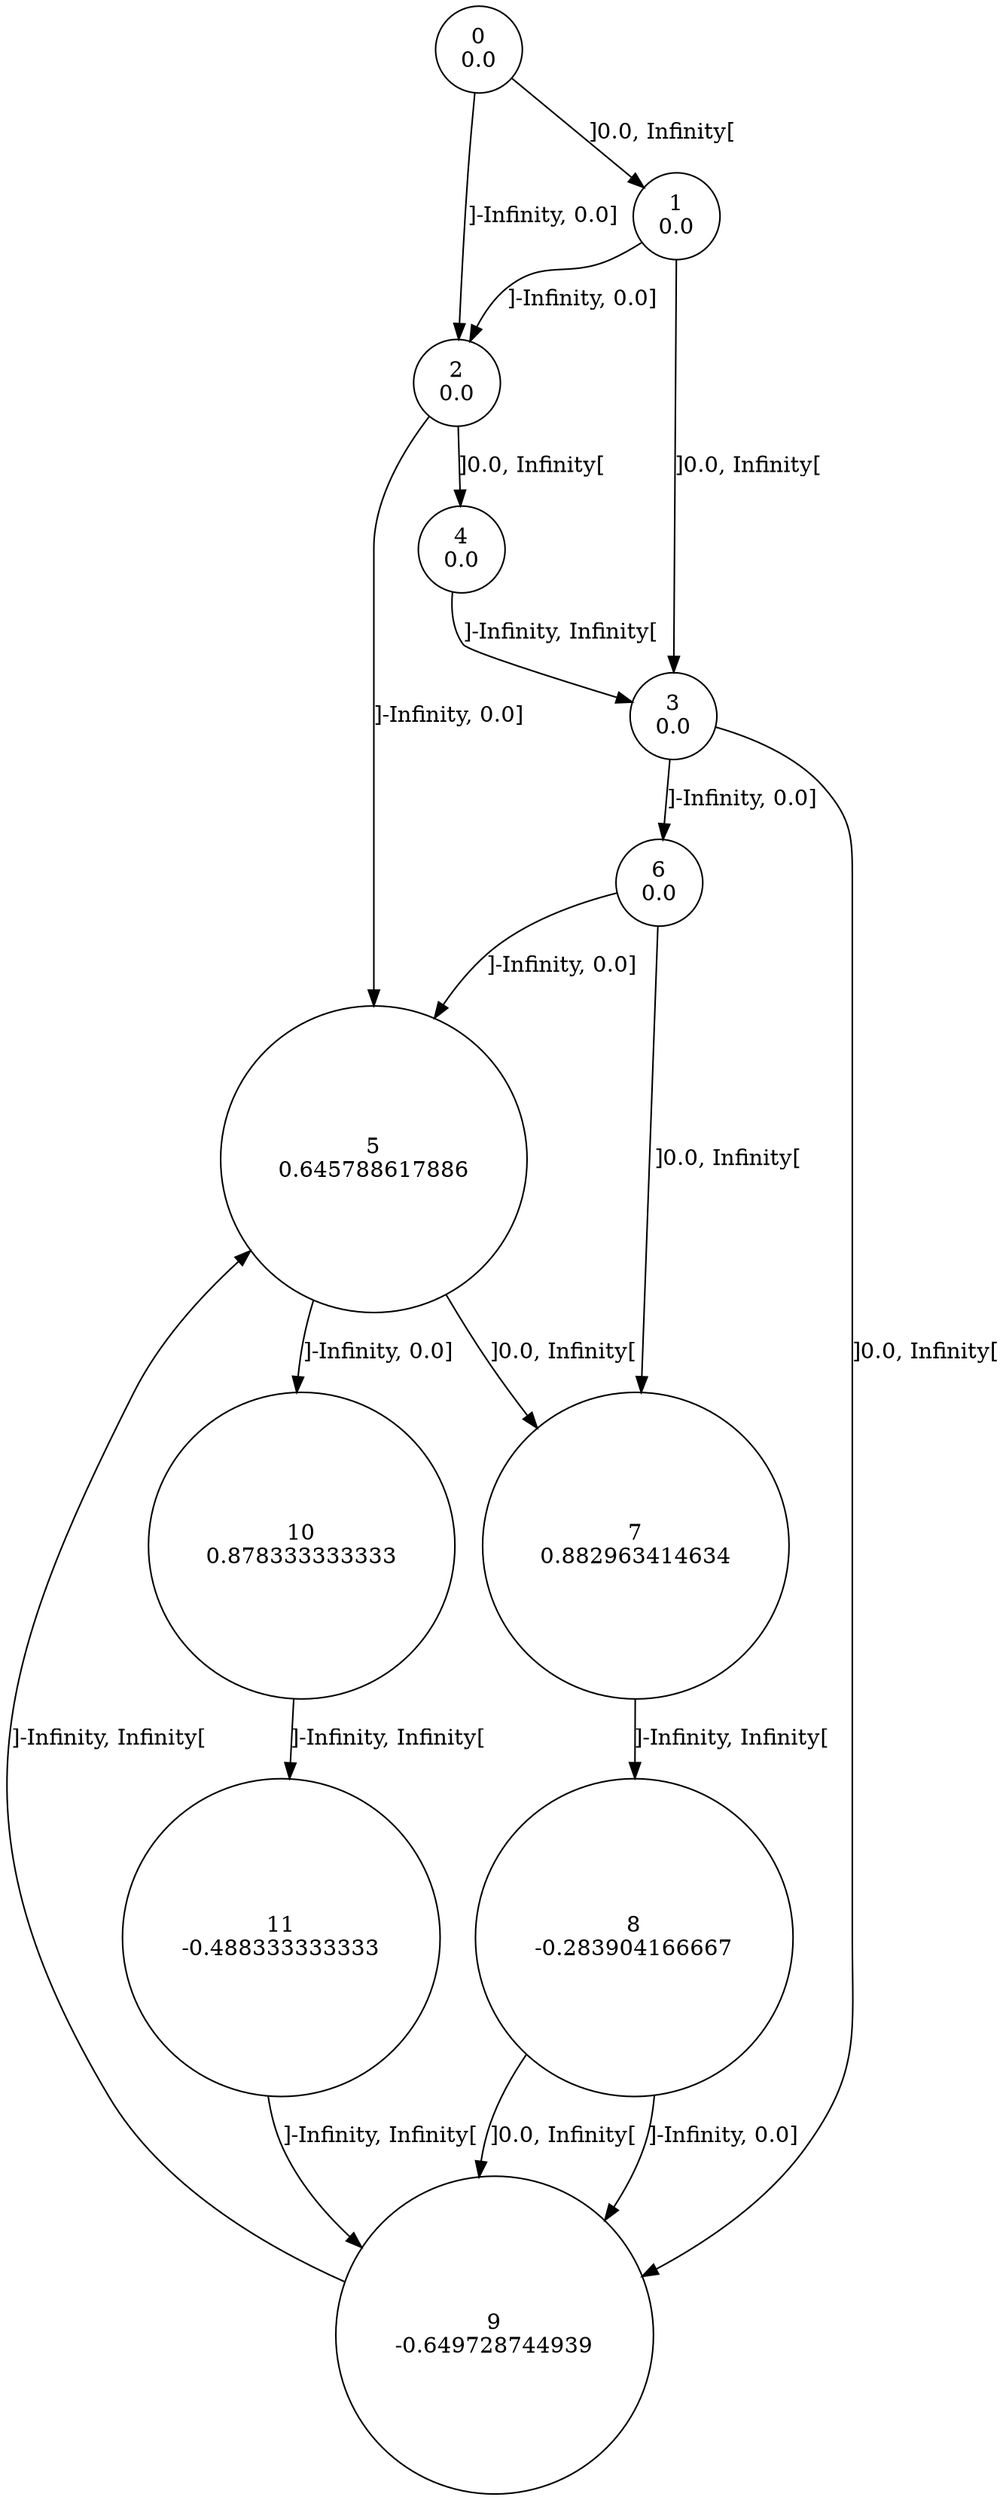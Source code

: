 digraph a {
0 [shape=circle, label="0\n0.0"];
	0 -> 2 [label="]-Infinity, 0.0]"];
	0 -> 1 [label="]0.0, Infinity["];
1 [shape=circle, label="1\n0.0"];
	1 -> 2 [label="]-Infinity, 0.0]"];
	1 -> 3 [label="]0.0, Infinity["];
2 [shape=circle, label="2\n0.0"];
	2 -> 5 [label="]-Infinity, 0.0]"];
	2 -> 4 [label="]0.0, Infinity["];
3 [shape=circle, label="3\n0.0"];
	3 -> 6 [label="]-Infinity, 0.0]"];
	3 -> 9 [label="]0.0, Infinity["];
4 [shape=circle, label="4\n0.0"];
	4 -> 3 [label="]-Infinity, Infinity["];
5 [shape=circle, label="5\n0.645788617886"];
	5 -> 10 [label="]-Infinity, 0.0]"];
	5 -> 7 [label="]0.0, Infinity["];
6 [shape=circle, label="6\n0.0"];
	6 -> 5 [label="]-Infinity, 0.0]"];
	6 -> 7 [label="]0.0, Infinity["];
7 [shape=circle, label="7\n0.882963414634"];
	7 -> 8 [label="]-Infinity, Infinity["];
8 [shape=circle, label="8\n-0.283904166667"];
	8 -> 9 [label="]-Infinity, 0.0]"];
	8 -> 9 [label="]0.0, Infinity["];
9 [shape=circle, label="9\n-0.649728744939"];
	9 -> 5 [label="]-Infinity, Infinity["];
10 [shape=circle, label="10\n0.878333333333"];
	10 -> 11 [label="]-Infinity, Infinity["];
11 [shape=circle, label="11\n-0.488333333333"];
	11 -> 9 [label="]-Infinity, Infinity["];
}